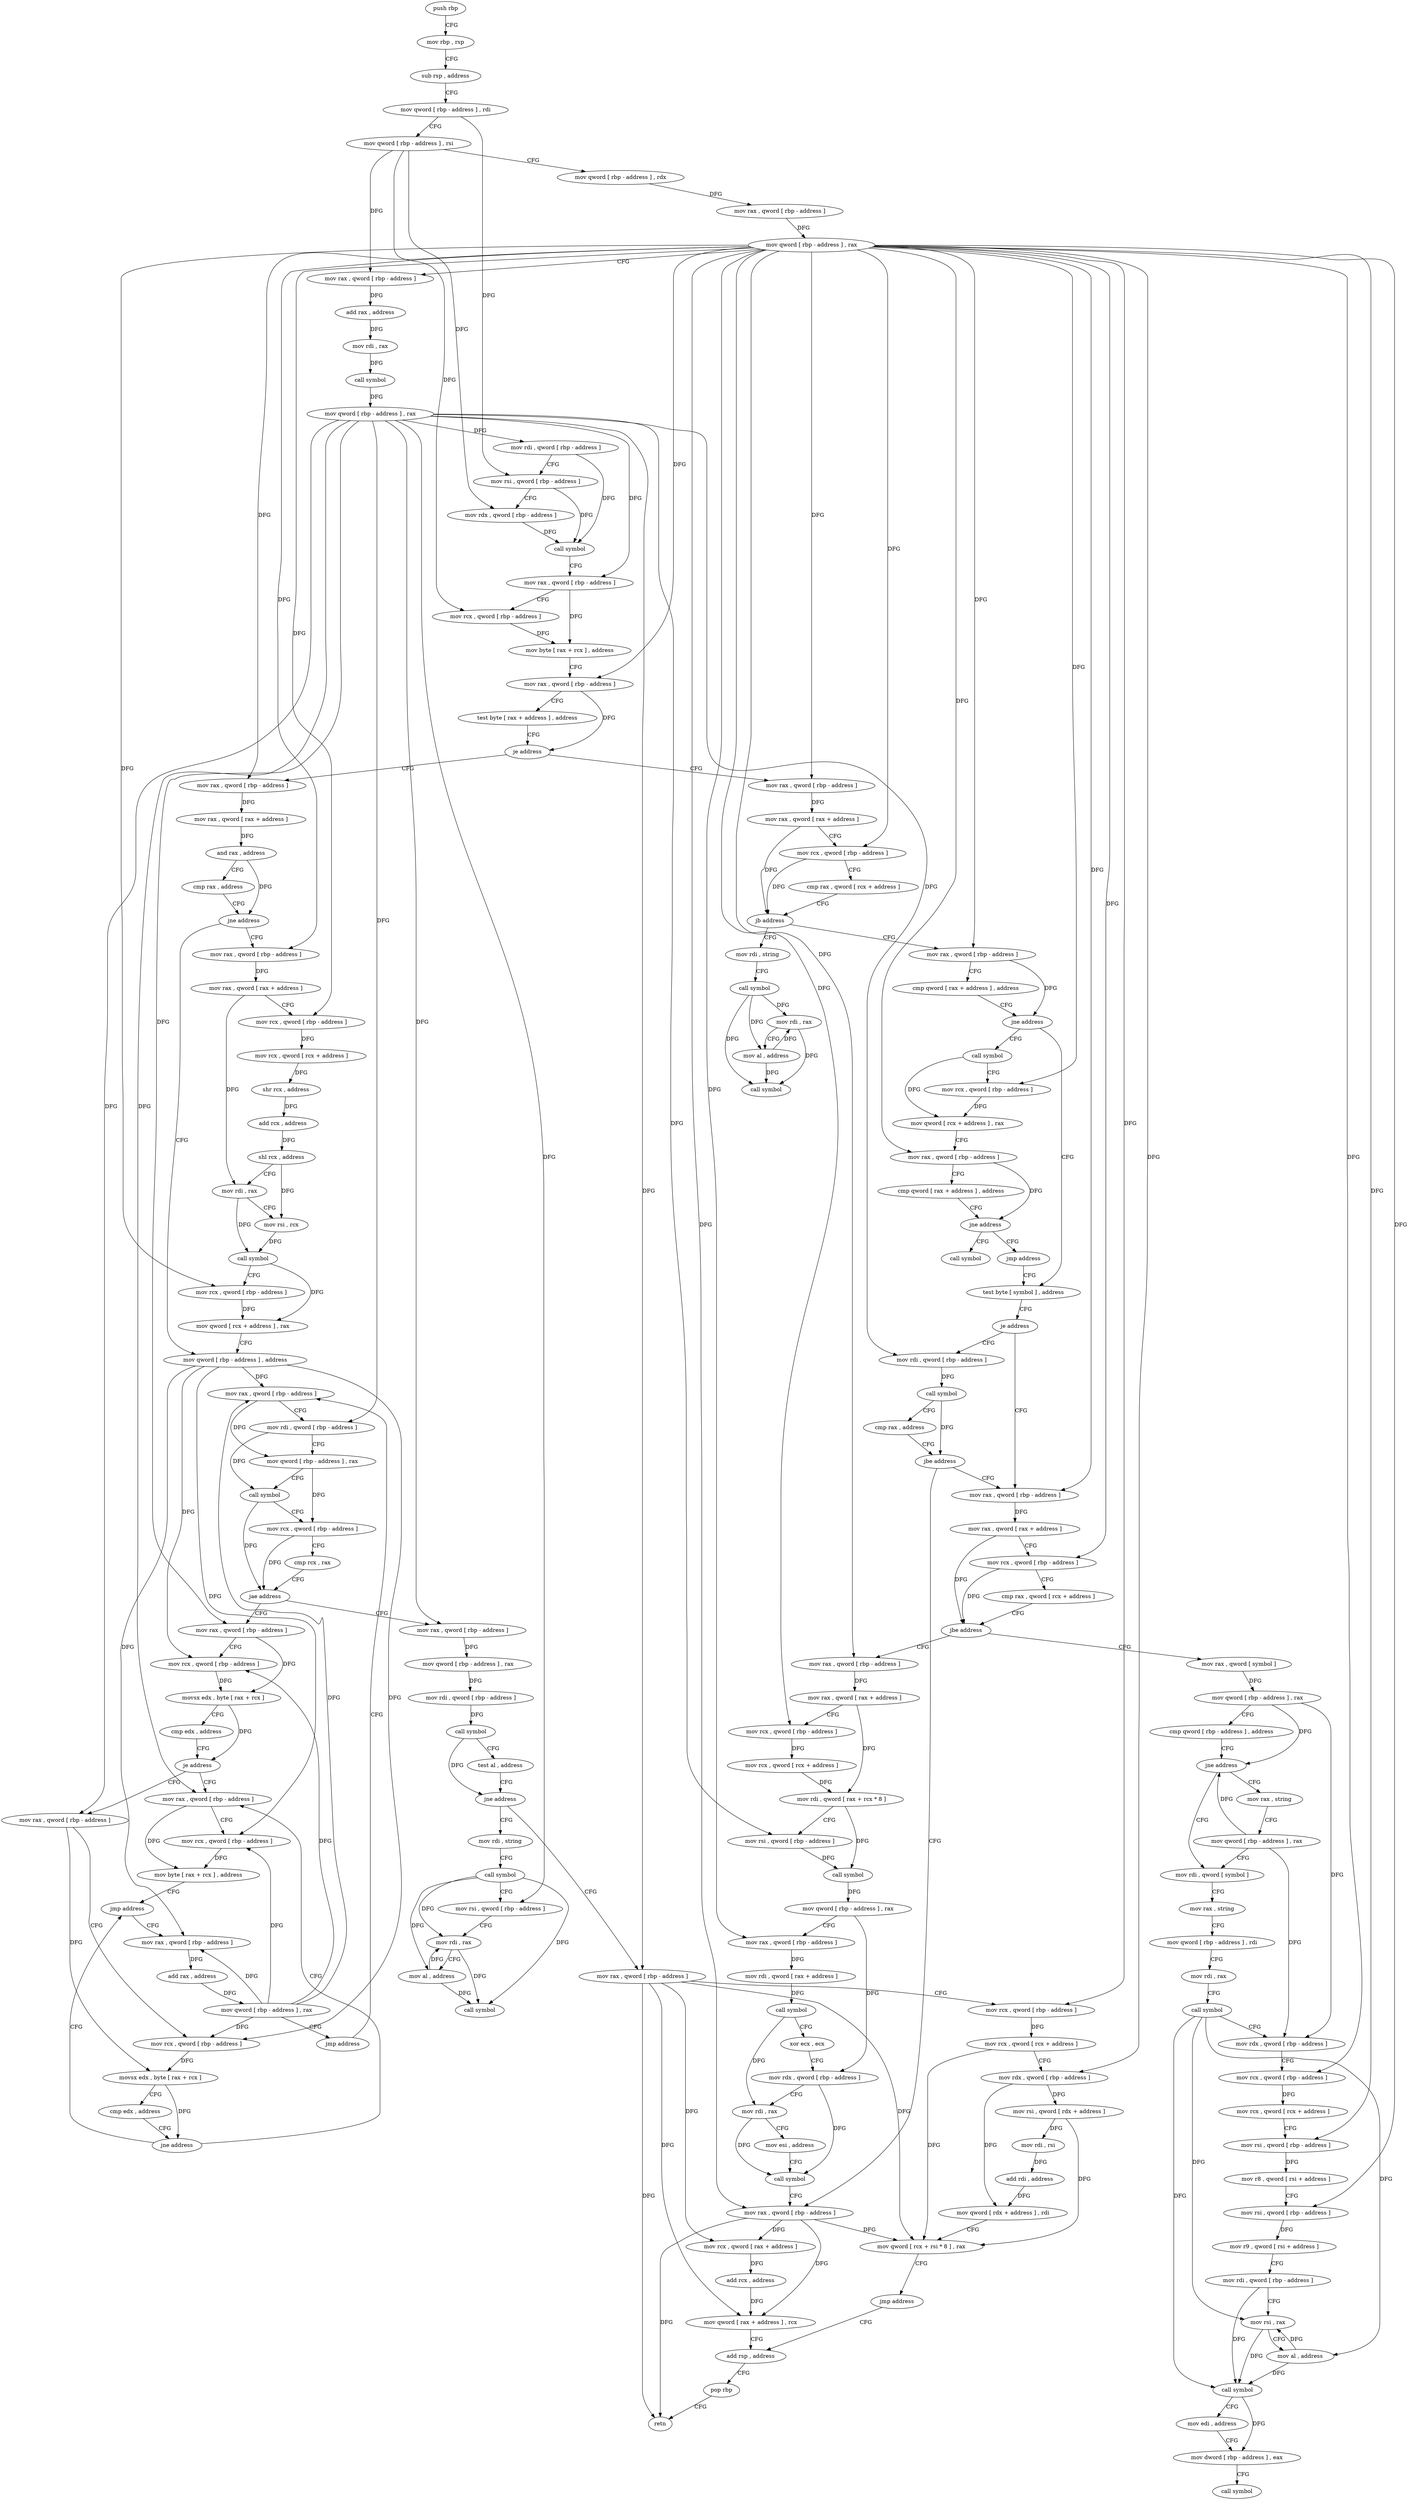 digraph "func" {
"4218736" [label = "push rbp" ]
"4218737" [label = "mov rbp , rsp" ]
"4218740" [label = "sub rsp , address" ]
"4218744" [label = "mov qword [ rbp - address ] , rdi" ]
"4218748" [label = "mov qword [ rbp - address ] , rsi" ]
"4218752" [label = "mov qword [ rbp - address ] , rdx" ]
"4218756" [label = "mov rax , qword [ rbp - address ]" ]
"4218760" [label = "mov qword [ rbp - address ] , rax" ]
"4218764" [label = "mov rax , qword [ rbp - address ]" ]
"4218768" [label = "add rax , address" ]
"4218774" [label = "mov rdi , rax" ]
"4218777" [label = "call symbol" ]
"4218782" [label = "mov qword [ rbp - address ] , rax" ]
"4218786" [label = "mov rdi , qword [ rbp - address ]" ]
"4218790" [label = "mov rsi , qword [ rbp - address ]" ]
"4218794" [label = "mov rdx , qword [ rbp - address ]" ]
"4218798" [label = "call symbol" ]
"4218803" [label = "mov rax , qword [ rbp - address ]" ]
"4218807" [label = "mov rcx , qword [ rbp - address ]" ]
"4218811" [label = "mov byte [ rax + rcx ] , address" ]
"4218815" [label = "mov rax , qword [ rbp - address ]" ]
"4218819" [label = "test byte [ rax + address ] , address" ]
"4218823" [label = "je address" ]
"4219116" [label = "mov rax , qword [ rbp - address ]" ]
"4218829" [label = "mov rax , qword [ rbp - address ]" ]
"4219120" [label = "mov rax , qword [ rax + address ]" ]
"4219124" [label = "mov rcx , qword [ rbp - address ]" ]
"4219128" [label = "cmp rax , qword [ rcx + address ]" ]
"4219132" [label = "jb address" ]
"4219163" [label = "mov rax , qword [ rbp - address ]" ]
"4219138" [label = "mov rdi , string" ]
"4218833" [label = "mov rax , qword [ rax + address ]" ]
"4218837" [label = "and rax , address" ]
"4218843" [label = "cmp rax , address" ]
"4218847" [label = "jne address" ]
"4218903" [label = "mov qword [ rbp - address ] , address" ]
"4218853" [label = "mov rax , qword [ rbp - address ]" ]
"4219167" [label = "cmp qword [ rax + address ] , address" ]
"4219172" [label = "jne address" ]
"4219216" [label = "test byte [ symbol ] , address" ]
"4219178" [label = "call symbol" ]
"4219148" [label = "call symbol" ]
"4219153" [label = "mov rdi , rax" ]
"4219156" [label = "mov al , address" ]
"4219158" [label = "call symbol" ]
"4218911" [label = "mov rax , qword [ rbp - address ]" ]
"4218857" [label = "mov rax , qword [ rax + address ]" ]
"4218861" [label = "mov rcx , qword [ rbp - address ]" ]
"4218865" [label = "mov rcx , qword [ rcx + address ]" ]
"4218869" [label = "shr rcx , address" ]
"4218873" [label = "add rcx , address" ]
"4218880" [label = "shl rcx , address" ]
"4218884" [label = "mov rdi , rax" ]
"4218887" [label = "mov rsi , rcx" ]
"4218890" [label = "call symbol" ]
"4218895" [label = "mov rcx , qword [ rbp - address ]" ]
"4218899" [label = "mov qword [ rcx + address ] , rax" ]
"4219224" [label = "je address" ]
"4219249" [label = "mov rax , qword [ rbp - address ]" ]
"4219230" [label = "mov rdi , qword [ rbp - address ]" ]
"4219183" [label = "mov rcx , qword [ rbp - address ]" ]
"4219187" [label = "mov qword [ rcx + address ] , rax" ]
"4219191" [label = "mov rax , qword [ rbp - address ]" ]
"4219195" [label = "cmp qword [ rax + address ] , address" ]
"4219200" [label = "jne address" ]
"4219211" [label = "jmp address" ]
"4219206" [label = "call symbol" ]
"4219019" [label = "mov rax , qword [ rbp - address ]" ]
"4219023" [label = "mov qword [ rbp - address ] , rax" ]
"4219027" [label = "mov rdi , qword [ rbp - address ]" ]
"4219031" [label = "call symbol" ]
"4219036" [label = "test al , address" ]
"4219038" [label = "jne address" ]
"4219073" [label = "mov rax , qword [ rbp - address ]" ]
"4219044" [label = "mov rdi , string" ]
"4218941" [label = "mov rax , qword [ rbp - address ]" ]
"4218945" [label = "mov rcx , qword [ rbp - address ]" ]
"4218949" [label = "movsx edx , byte [ rax + rcx ]" ]
"4218953" [label = "cmp edx , address" ]
"4218956" [label = "je address" ]
"4218983" [label = "mov rax , qword [ rbp - address ]" ]
"4218962" [label = "mov rax , qword [ rbp - address ]" ]
"4219253" [label = "mov rax , qword [ rax + address ]" ]
"4219257" [label = "mov rcx , qword [ rbp - address ]" ]
"4219261" [label = "cmp rax , qword [ rcx + address ]" ]
"4219265" [label = "jbe address" ]
"4219393" [label = "mov rax , qword [ rbp - address ]" ]
"4219271" [label = "mov rax , qword [ symbol ]" ]
"4219234" [label = "call symbol" ]
"4219239" [label = "cmp rax , address" ]
"4219243" [label = "jbe address" ]
"4219458" [label = "mov rax , qword [ rbp - address ]" ]
"4219077" [label = "mov rcx , qword [ rbp - address ]" ]
"4219081" [label = "mov rcx , qword [ rcx + address ]" ]
"4219085" [label = "mov rdx , qword [ rbp - address ]" ]
"4219089" [label = "mov rsi , qword [ rdx + address ]" ]
"4219093" [label = "mov rdi , rsi" ]
"4219096" [label = "add rdi , address" ]
"4219103" [label = "mov qword [ rdx + address ] , rdi" ]
"4219107" [label = "mov qword [ rcx + rsi * 8 ] , rax" ]
"4219111" [label = "jmp address" ]
"4219477" [label = "add rsp , address" ]
"4219054" [label = "call symbol" ]
"4219059" [label = "mov rsi , qword [ rbp - address ]" ]
"4219063" [label = "mov rdi , rax" ]
"4219066" [label = "mov al , address" ]
"4219068" [label = "call symbol" ]
"4218987" [label = "mov rcx , qword [ rbp - address ]" ]
"4218991" [label = "mov byte [ rax + rcx ] , address" ]
"4218995" [label = "jmp address" ]
"4218966" [label = "mov rcx , qword [ rbp - address ]" ]
"4218970" [label = "movsx edx , byte [ rax + rcx ]" ]
"4218974" [label = "cmp edx , address" ]
"4218977" [label = "jne address" ]
"4219397" [label = "mov rax , qword [ rax + address ]" ]
"4219401" [label = "mov rcx , qword [ rbp - address ]" ]
"4219405" [label = "mov rcx , qword [ rcx + address ]" ]
"4219409" [label = "mov rdi , qword [ rax + rcx * 8 ]" ]
"4219413" [label = "mov rsi , qword [ rbp - address ]" ]
"4219417" [label = "call symbol" ]
"4219422" [label = "mov qword [ rbp - address ] , rax" ]
"4219426" [label = "mov rax , qword [ rbp - address ]" ]
"4219430" [label = "mov rdi , qword [ rax + address ]" ]
"4219434" [label = "call symbol" ]
"4219439" [label = "xor ecx , ecx" ]
"4219441" [label = "mov rdx , qword [ rbp - address ]" ]
"4219445" [label = "mov rdi , rax" ]
"4219448" [label = "mov esi , address" ]
"4219453" [label = "call symbol" ]
"4219279" [label = "mov qword [ rbp - address ] , rax" ]
"4219283" [label = "cmp qword [ rbp - address ] , address" ]
"4219288" [label = "jne address" ]
"4219308" [label = "mov rdi , qword [ symbol ]" ]
"4219294" [label = "mov rax , string" ]
"4219462" [label = "mov rcx , qword [ rax + address ]" ]
"4219466" [label = "add rcx , address" ]
"4219473" [label = "mov qword [ rax + address ] , rcx" ]
"4219481" [label = "pop rbp" ]
"4219482" [label = "retn" ]
"4219000" [label = "mov rax , qword [ rbp - address ]" ]
"4219004" [label = "add rax , address" ]
"4219010" [label = "mov qword [ rbp - address ] , rax" ]
"4219014" [label = "jmp address" ]
"4219316" [label = "mov rax , string" ]
"4219326" [label = "mov qword [ rbp - address ] , rdi" ]
"4219330" [label = "mov rdi , rax" ]
"4219333" [label = "call symbol" ]
"4219338" [label = "mov rdx , qword [ rbp - address ]" ]
"4219342" [label = "mov rcx , qword [ rbp - address ]" ]
"4219346" [label = "mov rcx , qword [ rcx + address ]" ]
"4219350" [label = "mov rsi , qword [ rbp - address ]" ]
"4219354" [label = "mov r8 , qword [ rsi + address ]" ]
"4219358" [label = "mov rsi , qword [ rbp - address ]" ]
"4219362" [label = "mov r9 , qword [ rsi + address ]" ]
"4219366" [label = "mov rdi , qword [ rbp - address ]" ]
"4219370" [label = "mov rsi , rax" ]
"4219373" [label = "mov al , address" ]
"4219375" [label = "call symbol" ]
"4219380" [label = "mov edi , address" ]
"4219385" [label = "mov dword [ rbp - address ] , eax" ]
"4219388" [label = "call symbol" ]
"4219304" [label = "mov qword [ rbp - address ] , rax" ]
"4218915" [label = "mov rdi , qword [ rbp - address ]" ]
"4218919" [label = "mov qword [ rbp - address ] , rax" ]
"4218923" [label = "call symbol" ]
"4218928" [label = "mov rcx , qword [ rbp - address ]" ]
"4218932" [label = "cmp rcx , rax" ]
"4218935" [label = "jae address" ]
"4218736" -> "4218737" [ label = "CFG" ]
"4218737" -> "4218740" [ label = "CFG" ]
"4218740" -> "4218744" [ label = "CFG" ]
"4218744" -> "4218748" [ label = "CFG" ]
"4218744" -> "4218790" [ label = "DFG" ]
"4218748" -> "4218752" [ label = "CFG" ]
"4218748" -> "4218764" [ label = "DFG" ]
"4218748" -> "4218794" [ label = "DFG" ]
"4218748" -> "4218807" [ label = "DFG" ]
"4218752" -> "4218756" [ label = "DFG" ]
"4218756" -> "4218760" [ label = "DFG" ]
"4218760" -> "4218764" [ label = "CFG" ]
"4218760" -> "4218815" [ label = "DFG" ]
"4218760" -> "4219116" [ label = "DFG" ]
"4218760" -> "4219124" [ label = "DFG" ]
"4218760" -> "4218829" [ label = "DFG" ]
"4218760" -> "4219163" [ label = "DFG" ]
"4218760" -> "4218853" [ label = "DFG" ]
"4218760" -> "4218861" [ label = "DFG" ]
"4218760" -> "4218895" [ label = "DFG" ]
"4218760" -> "4219183" [ label = "DFG" ]
"4218760" -> "4219191" [ label = "DFG" ]
"4218760" -> "4219249" [ label = "DFG" ]
"4218760" -> "4219257" [ label = "DFG" ]
"4218760" -> "4219393" [ label = "DFG" ]
"4218760" -> "4219401" [ label = "DFG" ]
"4218760" -> "4219426" [ label = "DFG" ]
"4218760" -> "4219458" [ label = "DFG" ]
"4218760" -> "4219077" [ label = "DFG" ]
"4218760" -> "4219085" [ label = "DFG" ]
"4218760" -> "4219342" [ label = "DFG" ]
"4218760" -> "4219350" [ label = "DFG" ]
"4218760" -> "4219358" [ label = "DFG" ]
"4218764" -> "4218768" [ label = "DFG" ]
"4218768" -> "4218774" [ label = "DFG" ]
"4218774" -> "4218777" [ label = "DFG" ]
"4218777" -> "4218782" [ label = "DFG" ]
"4218782" -> "4218786" [ label = "DFG" ]
"4218782" -> "4218803" [ label = "DFG" ]
"4218782" -> "4218915" [ label = "DFG" ]
"4218782" -> "4219230" [ label = "DFG" ]
"4218782" -> "4219019" [ label = "DFG" ]
"4218782" -> "4218941" [ label = "DFG" ]
"4218782" -> "4219413" [ label = "DFG" ]
"4218782" -> "4219073" [ label = "DFG" ]
"4218782" -> "4219059" [ label = "DFG" ]
"4218782" -> "4218983" [ label = "DFG" ]
"4218782" -> "4218962" [ label = "DFG" ]
"4218786" -> "4218790" [ label = "CFG" ]
"4218786" -> "4218798" [ label = "DFG" ]
"4218790" -> "4218794" [ label = "CFG" ]
"4218790" -> "4218798" [ label = "DFG" ]
"4218794" -> "4218798" [ label = "DFG" ]
"4218798" -> "4218803" [ label = "CFG" ]
"4218803" -> "4218807" [ label = "CFG" ]
"4218803" -> "4218811" [ label = "DFG" ]
"4218807" -> "4218811" [ label = "DFG" ]
"4218811" -> "4218815" [ label = "CFG" ]
"4218815" -> "4218819" [ label = "CFG" ]
"4218815" -> "4218823" [ label = "DFG" ]
"4218819" -> "4218823" [ label = "CFG" ]
"4218823" -> "4219116" [ label = "CFG" ]
"4218823" -> "4218829" [ label = "CFG" ]
"4219116" -> "4219120" [ label = "DFG" ]
"4218829" -> "4218833" [ label = "DFG" ]
"4219120" -> "4219124" [ label = "CFG" ]
"4219120" -> "4219132" [ label = "DFG" ]
"4219124" -> "4219128" [ label = "CFG" ]
"4219124" -> "4219132" [ label = "DFG" ]
"4219128" -> "4219132" [ label = "CFG" ]
"4219132" -> "4219163" [ label = "CFG" ]
"4219132" -> "4219138" [ label = "CFG" ]
"4219163" -> "4219167" [ label = "CFG" ]
"4219163" -> "4219172" [ label = "DFG" ]
"4219138" -> "4219148" [ label = "CFG" ]
"4218833" -> "4218837" [ label = "DFG" ]
"4218837" -> "4218843" [ label = "CFG" ]
"4218837" -> "4218847" [ label = "DFG" ]
"4218843" -> "4218847" [ label = "CFG" ]
"4218847" -> "4218903" [ label = "CFG" ]
"4218847" -> "4218853" [ label = "CFG" ]
"4218903" -> "4218911" [ label = "DFG" ]
"4218903" -> "4218945" [ label = "DFG" ]
"4218903" -> "4218987" [ label = "DFG" ]
"4218903" -> "4218966" [ label = "DFG" ]
"4218903" -> "4219000" [ label = "DFG" ]
"4218853" -> "4218857" [ label = "DFG" ]
"4219167" -> "4219172" [ label = "CFG" ]
"4219172" -> "4219216" [ label = "CFG" ]
"4219172" -> "4219178" [ label = "CFG" ]
"4219216" -> "4219224" [ label = "CFG" ]
"4219178" -> "4219183" [ label = "CFG" ]
"4219178" -> "4219187" [ label = "DFG" ]
"4219148" -> "4219153" [ label = "DFG" ]
"4219148" -> "4219156" [ label = "DFG" ]
"4219148" -> "4219158" [ label = "DFG" ]
"4219153" -> "4219156" [ label = "CFG" ]
"4219153" -> "4219158" [ label = "DFG" ]
"4219156" -> "4219158" [ label = "DFG" ]
"4219156" -> "4219153" [ label = "DFG" ]
"4218911" -> "4218915" [ label = "CFG" ]
"4218911" -> "4218919" [ label = "DFG" ]
"4218857" -> "4218861" [ label = "CFG" ]
"4218857" -> "4218884" [ label = "DFG" ]
"4218861" -> "4218865" [ label = "DFG" ]
"4218865" -> "4218869" [ label = "DFG" ]
"4218869" -> "4218873" [ label = "DFG" ]
"4218873" -> "4218880" [ label = "DFG" ]
"4218880" -> "4218884" [ label = "CFG" ]
"4218880" -> "4218887" [ label = "DFG" ]
"4218884" -> "4218887" [ label = "CFG" ]
"4218884" -> "4218890" [ label = "DFG" ]
"4218887" -> "4218890" [ label = "DFG" ]
"4218890" -> "4218895" [ label = "CFG" ]
"4218890" -> "4218899" [ label = "DFG" ]
"4218895" -> "4218899" [ label = "DFG" ]
"4218899" -> "4218903" [ label = "CFG" ]
"4219224" -> "4219249" [ label = "CFG" ]
"4219224" -> "4219230" [ label = "CFG" ]
"4219249" -> "4219253" [ label = "DFG" ]
"4219230" -> "4219234" [ label = "DFG" ]
"4219183" -> "4219187" [ label = "DFG" ]
"4219187" -> "4219191" [ label = "CFG" ]
"4219191" -> "4219195" [ label = "CFG" ]
"4219191" -> "4219200" [ label = "DFG" ]
"4219195" -> "4219200" [ label = "CFG" ]
"4219200" -> "4219211" [ label = "CFG" ]
"4219200" -> "4219206" [ label = "CFG" ]
"4219211" -> "4219216" [ label = "CFG" ]
"4219019" -> "4219023" [ label = "DFG" ]
"4219023" -> "4219027" [ label = "DFG" ]
"4219027" -> "4219031" [ label = "DFG" ]
"4219031" -> "4219036" [ label = "CFG" ]
"4219031" -> "4219038" [ label = "DFG" ]
"4219036" -> "4219038" [ label = "CFG" ]
"4219038" -> "4219073" [ label = "CFG" ]
"4219038" -> "4219044" [ label = "CFG" ]
"4219073" -> "4219077" [ label = "CFG" ]
"4219073" -> "4219462" [ label = "DFG" ]
"4219073" -> "4219473" [ label = "DFG" ]
"4219073" -> "4219107" [ label = "DFG" ]
"4219073" -> "4219482" [ label = "DFG" ]
"4219044" -> "4219054" [ label = "CFG" ]
"4218941" -> "4218945" [ label = "CFG" ]
"4218941" -> "4218949" [ label = "DFG" ]
"4218945" -> "4218949" [ label = "DFG" ]
"4218949" -> "4218953" [ label = "CFG" ]
"4218949" -> "4218956" [ label = "DFG" ]
"4218953" -> "4218956" [ label = "CFG" ]
"4218956" -> "4218983" [ label = "CFG" ]
"4218956" -> "4218962" [ label = "CFG" ]
"4218983" -> "4218987" [ label = "CFG" ]
"4218983" -> "4218991" [ label = "DFG" ]
"4218962" -> "4218966" [ label = "CFG" ]
"4218962" -> "4218970" [ label = "DFG" ]
"4219253" -> "4219257" [ label = "CFG" ]
"4219253" -> "4219265" [ label = "DFG" ]
"4219257" -> "4219261" [ label = "CFG" ]
"4219257" -> "4219265" [ label = "DFG" ]
"4219261" -> "4219265" [ label = "CFG" ]
"4219265" -> "4219393" [ label = "CFG" ]
"4219265" -> "4219271" [ label = "CFG" ]
"4219393" -> "4219397" [ label = "DFG" ]
"4219271" -> "4219279" [ label = "DFG" ]
"4219234" -> "4219239" [ label = "CFG" ]
"4219234" -> "4219243" [ label = "DFG" ]
"4219239" -> "4219243" [ label = "CFG" ]
"4219243" -> "4219458" [ label = "CFG" ]
"4219243" -> "4219249" [ label = "CFG" ]
"4219458" -> "4219462" [ label = "DFG" ]
"4219458" -> "4219473" [ label = "DFG" ]
"4219458" -> "4219107" [ label = "DFG" ]
"4219458" -> "4219482" [ label = "DFG" ]
"4219077" -> "4219081" [ label = "DFG" ]
"4219081" -> "4219085" [ label = "CFG" ]
"4219081" -> "4219107" [ label = "DFG" ]
"4219085" -> "4219089" [ label = "DFG" ]
"4219085" -> "4219103" [ label = "DFG" ]
"4219089" -> "4219093" [ label = "DFG" ]
"4219089" -> "4219107" [ label = "DFG" ]
"4219093" -> "4219096" [ label = "DFG" ]
"4219096" -> "4219103" [ label = "DFG" ]
"4219103" -> "4219107" [ label = "CFG" ]
"4219107" -> "4219111" [ label = "CFG" ]
"4219111" -> "4219477" [ label = "CFG" ]
"4219477" -> "4219481" [ label = "CFG" ]
"4219054" -> "4219059" [ label = "CFG" ]
"4219054" -> "4219063" [ label = "DFG" ]
"4219054" -> "4219066" [ label = "DFG" ]
"4219054" -> "4219068" [ label = "DFG" ]
"4219059" -> "4219063" [ label = "CFG" ]
"4219063" -> "4219066" [ label = "CFG" ]
"4219063" -> "4219068" [ label = "DFG" ]
"4219066" -> "4219068" [ label = "DFG" ]
"4219066" -> "4219063" [ label = "DFG" ]
"4218987" -> "4218991" [ label = "DFG" ]
"4218991" -> "4218995" [ label = "CFG" ]
"4218995" -> "4219000" [ label = "CFG" ]
"4218966" -> "4218970" [ label = "DFG" ]
"4218970" -> "4218974" [ label = "CFG" ]
"4218970" -> "4218977" [ label = "DFG" ]
"4218974" -> "4218977" [ label = "CFG" ]
"4218977" -> "4218995" [ label = "CFG" ]
"4218977" -> "4218983" [ label = "CFG" ]
"4219397" -> "4219401" [ label = "CFG" ]
"4219397" -> "4219409" [ label = "DFG" ]
"4219401" -> "4219405" [ label = "DFG" ]
"4219405" -> "4219409" [ label = "DFG" ]
"4219409" -> "4219413" [ label = "CFG" ]
"4219409" -> "4219417" [ label = "DFG" ]
"4219413" -> "4219417" [ label = "DFG" ]
"4219417" -> "4219422" [ label = "DFG" ]
"4219422" -> "4219426" [ label = "CFG" ]
"4219422" -> "4219441" [ label = "DFG" ]
"4219426" -> "4219430" [ label = "DFG" ]
"4219430" -> "4219434" [ label = "DFG" ]
"4219434" -> "4219439" [ label = "CFG" ]
"4219434" -> "4219445" [ label = "DFG" ]
"4219439" -> "4219441" [ label = "CFG" ]
"4219441" -> "4219445" [ label = "CFG" ]
"4219441" -> "4219453" [ label = "DFG" ]
"4219445" -> "4219448" [ label = "CFG" ]
"4219445" -> "4219453" [ label = "DFG" ]
"4219448" -> "4219453" [ label = "CFG" ]
"4219453" -> "4219458" [ label = "CFG" ]
"4219279" -> "4219283" [ label = "CFG" ]
"4219279" -> "4219288" [ label = "DFG" ]
"4219279" -> "4219338" [ label = "DFG" ]
"4219283" -> "4219288" [ label = "CFG" ]
"4219288" -> "4219308" [ label = "CFG" ]
"4219288" -> "4219294" [ label = "CFG" ]
"4219308" -> "4219316" [ label = "CFG" ]
"4219294" -> "4219304" [ label = "CFG" ]
"4219462" -> "4219466" [ label = "DFG" ]
"4219466" -> "4219473" [ label = "DFG" ]
"4219473" -> "4219477" [ label = "CFG" ]
"4219481" -> "4219482" [ label = "CFG" ]
"4219000" -> "4219004" [ label = "DFG" ]
"4219004" -> "4219010" [ label = "DFG" ]
"4219010" -> "4219014" [ label = "CFG" ]
"4219010" -> "4218911" [ label = "DFG" ]
"4219010" -> "4218945" [ label = "DFG" ]
"4219010" -> "4218987" [ label = "DFG" ]
"4219010" -> "4218966" [ label = "DFG" ]
"4219010" -> "4219000" [ label = "DFG" ]
"4219014" -> "4218911" [ label = "CFG" ]
"4219316" -> "4219326" [ label = "CFG" ]
"4219326" -> "4219330" [ label = "CFG" ]
"4219330" -> "4219333" [ label = "CFG" ]
"4219333" -> "4219338" [ label = "CFG" ]
"4219333" -> "4219370" [ label = "DFG" ]
"4219333" -> "4219373" [ label = "DFG" ]
"4219333" -> "4219375" [ label = "DFG" ]
"4219338" -> "4219342" [ label = "CFG" ]
"4219342" -> "4219346" [ label = "DFG" ]
"4219346" -> "4219350" [ label = "CFG" ]
"4219350" -> "4219354" [ label = "DFG" ]
"4219354" -> "4219358" [ label = "CFG" ]
"4219358" -> "4219362" [ label = "DFG" ]
"4219362" -> "4219366" [ label = "CFG" ]
"4219366" -> "4219370" [ label = "CFG" ]
"4219366" -> "4219375" [ label = "DFG" ]
"4219370" -> "4219373" [ label = "CFG" ]
"4219370" -> "4219375" [ label = "DFG" ]
"4219373" -> "4219375" [ label = "DFG" ]
"4219373" -> "4219370" [ label = "DFG" ]
"4219375" -> "4219380" [ label = "CFG" ]
"4219375" -> "4219385" [ label = "DFG" ]
"4219380" -> "4219385" [ label = "CFG" ]
"4219385" -> "4219388" [ label = "CFG" ]
"4219304" -> "4219308" [ label = "CFG" ]
"4219304" -> "4219288" [ label = "DFG" ]
"4219304" -> "4219338" [ label = "DFG" ]
"4218915" -> "4218919" [ label = "CFG" ]
"4218915" -> "4218923" [ label = "DFG" ]
"4218919" -> "4218923" [ label = "CFG" ]
"4218919" -> "4218928" [ label = "DFG" ]
"4218923" -> "4218928" [ label = "CFG" ]
"4218923" -> "4218935" [ label = "DFG" ]
"4218928" -> "4218932" [ label = "CFG" ]
"4218928" -> "4218935" [ label = "DFG" ]
"4218932" -> "4218935" [ label = "CFG" ]
"4218935" -> "4219019" [ label = "CFG" ]
"4218935" -> "4218941" [ label = "CFG" ]
}
